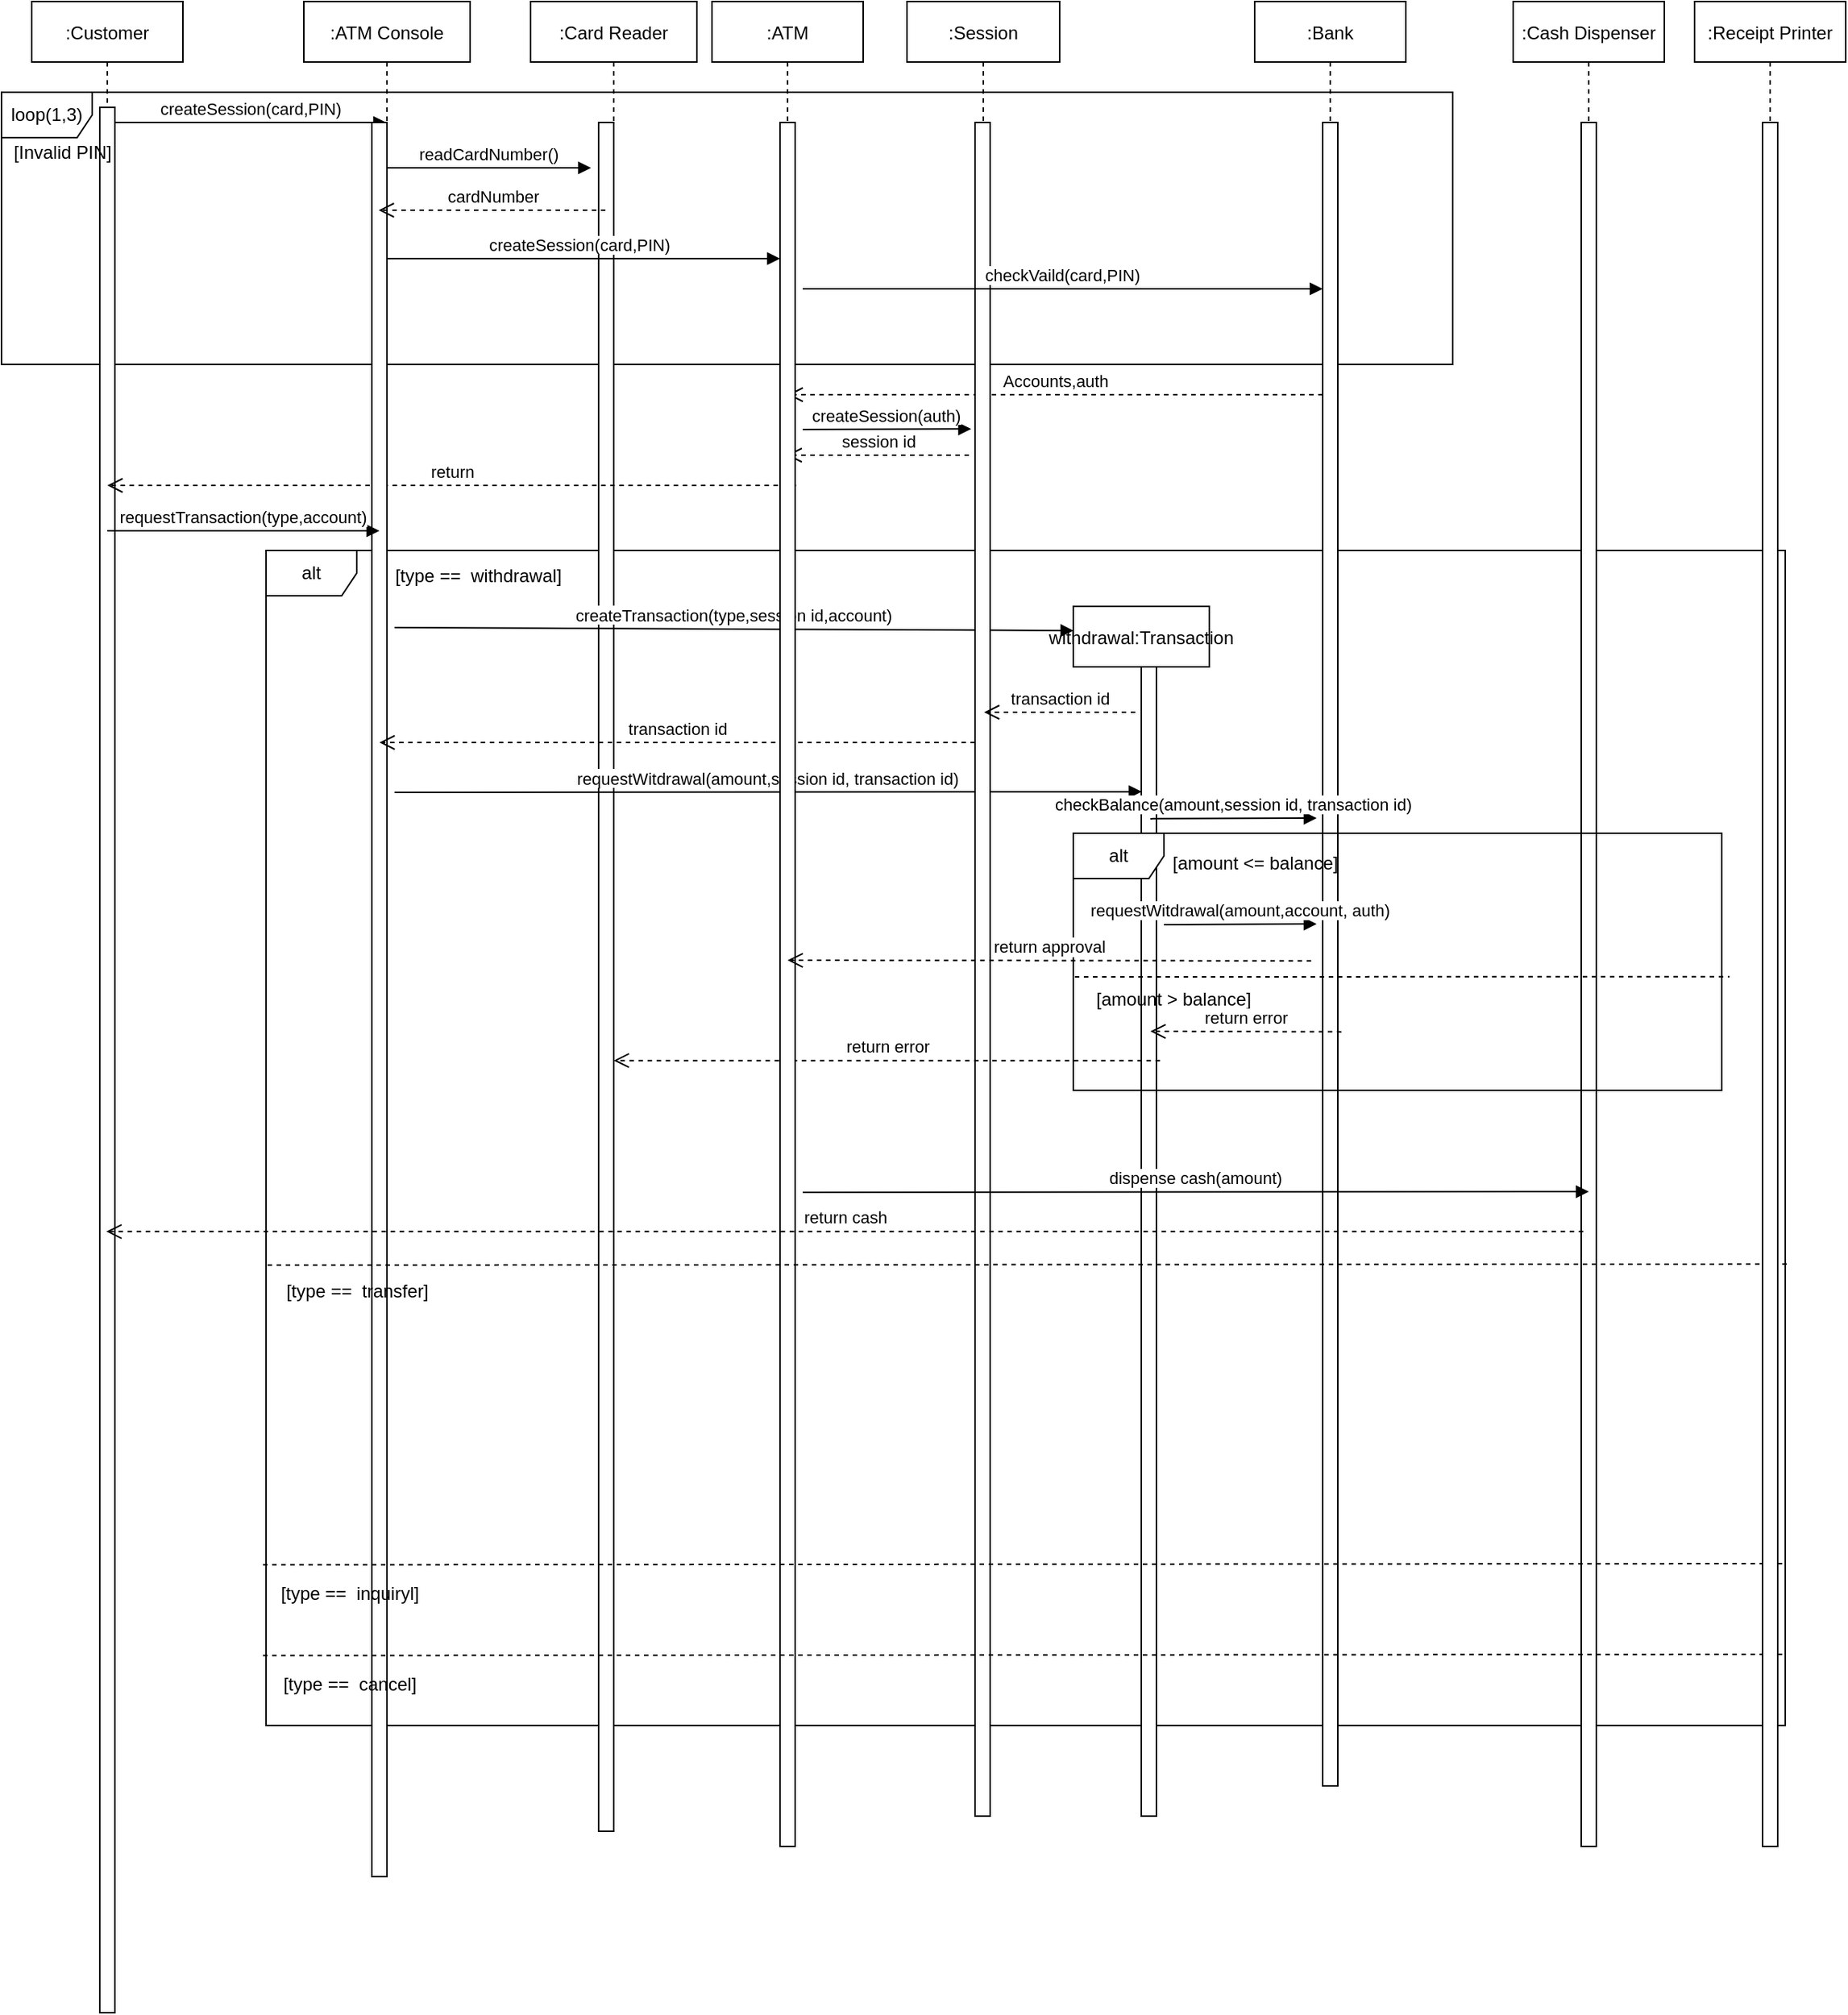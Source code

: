 <mxfile version="16.2.1" type="github">
  <diagram id="kgpKYQtTHZ0yAKxKKP6v" name="Page-1">
    <mxGraphModel dx="1824" dy="982" grid="1" gridSize="10" guides="1" tooltips="1" connect="1" arrows="1" fold="1" page="1" pageScale="1" pageWidth="850" pageHeight="1100" math="0" shadow="0">
      <root>
        <mxCell id="0" />
        <mxCell id="1" parent="0" />
        <mxCell id="FQo9Qr92jJREoeUoj_u--41" value="alt" style="shape=umlFrame;whiteSpace=wrap;html=1;" vertex="1" parent="1">
          <mxGeometry x="185" y="603" width="1005" height="777" as="geometry" />
        </mxCell>
        <mxCell id="FQo9Qr92jJREoeUoj_u--32" value="loop(1,3)" style="shape=umlFrame;whiteSpace=wrap;html=1;" vertex="1" parent="1">
          <mxGeometry x="10" y="300" width="960" height="180" as="geometry" />
        </mxCell>
        <mxCell id="3nuBFxr9cyL0pnOWT2aG-1" value=":Customer" style="shape=umlLifeline;perimeter=lifelinePerimeter;container=1;collapsible=0;recursiveResize=0;rounded=0;shadow=0;strokeWidth=1;" parent="1" vertex="1">
          <mxGeometry x="30" y="240" width="100" height="1330" as="geometry" />
        </mxCell>
        <mxCell id="3nuBFxr9cyL0pnOWT2aG-2" value="" style="points=[];perimeter=orthogonalPerimeter;rounded=0;shadow=0;strokeWidth=1;" parent="3nuBFxr9cyL0pnOWT2aG-1" vertex="1">
          <mxGeometry x="45" y="70" width="10" height="1260" as="geometry" />
        </mxCell>
        <mxCell id="3nuBFxr9cyL0pnOWT2aG-5" value=":Card Reader" style="shape=umlLifeline;perimeter=lifelinePerimeter;container=1;collapsible=0;recursiveResize=0;rounded=0;shadow=0;strokeWidth=1;" parent="1" vertex="1">
          <mxGeometry x="360" y="240" width="110" height="1210" as="geometry" />
        </mxCell>
        <mxCell id="3nuBFxr9cyL0pnOWT2aG-6" value="" style="points=[];perimeter=orthogonalPerimeter;rounded=0;shadow=0;strokeWidth=1;" parent="3nuBFxr9cyL0pnOWT2aG-5" vertex="1">
          <mxGeometry x="45" y="80" width="10" height="1130" as="geometry" />
        </mxCell>
        <mxCell id="FQo9Qr92jJREoeUoj_u--14" value="readCardNumber()" style="verticalAlign=bottom;endArrow=block;shadow=0;strokeWidth=1;" edge="1" parent="3nuBFxr9cyL0pnOWT2aG-5">
          <mxGeometry relative="1" as="geometry">
            <mxPoint x="-95" y="110" as="sourcePoint" />
            <mxPoint x="40" y="110" as="targetPoint" />
            <Array as="points">
              <mxPoint x="20" y="110" />
            </Array>
          </mxGeometry>
        </mxCell>
        <mxCell id="FQo9Qr92jJREoeUoj_u--34" value="createSession(card,PIN)" style="verticalAlign=bottom;endArrow=block;shadow=0;strokeWidth=1;" edge="1" parent="3nuBFxr9cyL0pnOWT2aG-5" target="FQo9Qr92jJREoeUoj_u--19">
          <mxGeometry relative="1" as="geometry">
            <mxPoint x="-100" y="170" as="sourcePoint" />
            <mxPoint x="79.5" y="170" as="targetPoint" />
            <Array as="points">
              <mxPoint x="15" y="170" />
            </Array>
          </mxGeometry>
        </mxCell>
        <mxCell id="FQo9Qr92jJREoeUoj_u--38" value="return" style="html=1;verticalAlign=bottom;endArrow=open;dashed=1;endSize=8;rounded=0;" edge="1" parent="3nuBFxr9cyL0pnOWT2aG-5" target="3nuBFxr9cyL0pnOWT2aG-1">
          <mxGeometry relative="1" as="geometry">
            <mxPoint x="175.68" y="320" as="sourcePoint" />
            <mxPoint x="55.004" y="320" as="targetPoint" />
          </mxGeometry>
        </mxCell>
        <mxCell id="FQo9Qr92jJREoeUoj_u--46" value="[type ==&amp;nbsp; withdrawal]" style="text;html=1;align=center;verticalAlign=middle;resizable=0;points=[];autosize=1;strokeColor=none;fillColor=none;" vertex="1" parent="3nuBFxr9cyL0pnOWT2aG-5">
          <mxGeometry x="-100" y="370" width="130" height="20" as="geometry" />
        </mxCell>
        <mxCell id="3nuBFxr9cyL0pnOWT2aG-8" value="createSession(card,PIN)" style="verticalAlign=bottom;endArrow=block;shadow=0;strokeWidth=1;" parent="1" source="3nuBFxr9cyL0pnOWT2aG-2" target="FQo9Qr92jJREoeUoj_u--5" edge="1">
          <mxGeometry relative="1" as="geometry">
            <mxPoint x="185" y="320" as="sourcePoint" />
            <Array as="points">
              <mxPoint x="200" y="320" />
            </Array>
          </mxGeometry>
        </mxCell>
        <mxCell id="FQo9Qr92jJREoeUoj_u--1" value=":Cash Dispenser" style="shape=umlLifeline;perimeter=lifelinePerimeter;container=1;collapsible=0;recursiveResize=0;rounded=0;shadow=0;strokeWidth=1;" vertex="1" parent="1">
          <mxGeometry x="1010" y="240" width="100" height="1220" as="geometry" />
        </mxCell>
        <mxCell id="FQo9Qr92jJREoeUoj_u--2" value="" style="points=[];perimeter=orthogonalPerimeter;rounded=0;shadow=0;strokeWidth=1;" vertex="1" parent="FQo9Qr92jJREoeUoj_u--1">
          <mxGeometry x="45" y="80" width="10" height="1140" as="geometry" />
        </mxCell>
        <mxCell id="FQo9Qr92jJREoeUoj_u--3" value=":Bank" style="shape=umlLifeline;perimeter=lifelinePerimeter;container=1;collapsible=0;recursiveResize=0;rounded=0;shadow=0;strokeWidth=1;" vertex="1" parent="1">
          <mxGeometry x="839" y="240" width="100" height="1180" as="geometry" />
        </mxCell>
        <mxCell id="FQo9Qr92jJREoeUoj_u--4" value="" style="points=[];perimeter=orthogonalPerimeter;rounded=0;shadow=0;strokeWidth=1;" vertex="1" parent="FQo9Qr92jJREoeUoj_u--3">
          <mxGeometry x="45" y="80" width="10" height="1100" as="geometry" />
        </mxCell>
        <mxCell id="FQo9Qr92jJREoeUoj_u--31" value="Accounts,auth" style="html=1;verticalAlign=bottom;endArrow=open;dashed=1;endSize=8;rounded=0;" edge="1" parent="FQo9Qr92jJREoeUoj_u--3" target="FQo9Qr92jJREoeUoj_u--18">
          <mxGeometry relative="1" as="geometry">
            <mxPoint x="45" y="260" as="sourcePoint" />
            <mxPoint x="-105" y="260" as="targetPoint" />
          </mxGeometry>
        </mxCell>
        <mxCell id="FQo9Qr92jJREoeUoj_u--5" value=":ATM Console" style="shape=umlLifeline;perimeter=lifelinePerimeter;container=1;collapsible=0;recursiveResize=0;rounded=0;shadow=0;strokeWidth=1;" vertex="1" parent="1">
          <mxGeometry x="210" y="240" width="110" height="1240" as="geometry" />
        </mxCell>
        <mxCell id="FQo9Qr92jJREoeUoj_u--6" value="" style="points=[];perimeter=orthogonalPerimeter;rounded=0;shadow=0;strokeWidth=1;" vertex="1" parent="FQo9Qr92jJREoeUoj_u--5">
          <mxGeometry x="45" y="80" width="10" height="1160" as="geometry" />
        </mxCell>
        <mxCell id="FQo9Qr92jJREoeUoj_u--48" value="createTransaction(type,session id,account)" style="verticalAlign=bottom;endArrow=block;shadow=0;strokeWidth=1;entryX=0.001;entryY=0.02;entryDx=0;entryDy=0;entryPerimeter=0;" edge="1" parent="FQo9Qr92jJREoeUoj_u--5" target="FQo9Qr92jJREoeUoj_u--8">
          <mxGeometry relative="1" as="geometry">
            <mxPoint x="60" y="414" as="sourcePoint" />
            <mxPoint x="230" y="414.41" as="targetPoint" />
            <Array as="points">
              <mxPoint x="165" y="414.41" />
            </Array>
          </mxGeometry>
        </mxCell>
        <mxCell id="FQo9Qr92jJREoeUoj_u--53" value="requestWitdrawal(amount,session id, transaction id)" style="verticalAlign=bottom;endArrow=block;shadow=0;strokeWidth=1;entryX=0.503;entryY=0.658;entryDx=0;entryDy=0;entryPerimeter=0;" edge="1" parent="FQo9Qr92jJREoeUoj_u--5">
          <mxGeometry relative="1" as="geometry">
            <mxPoint x="60" y="523" as="sourcePoint" />
            <mxPoint x="554.27" y="522.56" as="targetPoint" />
            <Array as="points" />
          </mxGeometry>
        </mxCell>
        <mxCell id="FQo9Qr92jJREoeUoj_u--68" value="[type ==&amp;nbsp; transfer]" style="text;html=1;align=center;verticalAlign=middle;resizable=0;points=[];autosize=1;strokeColor=none;fillColor=none;" vertex="1" parent="FQo9Qr92jJREoeUoj_u--5">
          <mxGeometry x="-20" y="843" width="110" height="20" as="geometry" />
        </mxCell>
        <mxCell id="FQo9Qr92jJREoeUoj_u--72" value="[type ==&amp;nbsp; cancel]" style="text;html=1;align=center;verticalAlign=middle;resizable=0;points=[];autosize=1;strokeColor=none;fillColor=none;" vertex="1" parent="FQo9Qr92jJREoeUoj_u--5">
          <mxGeometry x="-20" y="1103" width="100" height="20" as="geometry" />
        </mxCell>
        <mxCell id="FQo9Qr92jJREoeUoj_u--8" value="withdrawal:Transaction" style="shape=umlLifeline;perimeter=lifelinePerimeter;container=1;collapsible=0;recursiveResize=0;rounded=0;shadow=0;strokeWidth=1;" vertex="1" parent="1">
          <mxGeometry x="719" y="640" width="90" height="800" as="geometry" />
        </mxCell>
        <mxCell id="FQo9Qr92jJREoeUoj_u--9" value="" style="points=[];perimeter=orthogonalPerimeter;rounded=0;shadow=0;strokeWidth=1;" vertex="1" parent="FQo9Qr92jJREoeUoj_u--8">
          <mxGeometry x="45" y="40" width="10" height="760" as="geometry" />
        </mxCell>
        <mxCell id="FQo9Qr92jJREoeUoj_u--10" value=":Session" style="shape=umlLifeline;perimeter=lifelinePerimeter;container=1;collapsible=0;recursiveResize=0;rounded=0;shadow=0;strokeWidth=1;" vertex="1" parent="1">
          <mxGeometry x="609" y="240" width="101" height="1200" as="geometry" />
        </mxCell>
        <mxCell id="FQo9Qr92jJREoeUoj_u--11" value="" style="points=[];perimeter=orthogonalPerimeter;rounded=0;shadow=0;strokeWidth=1;" vertex="1" parent="FQo9Qr92jJREoeUoj_u--10">
          <mxGeometry x="45" y="80" width="10" height="1120" as="geometry" />
        </mxCell>
        <mxCell id="FQo9Qr92jJREoeUoj_u--37" value="session id" style="html=1;verticalAlign=bottom;endArrow=open;dashed=1;endSize=8;rounded=0;" edge="1" parent="FQo9Qr92jJREoeUoj_u--10">
          <mxGeometry relative="1" as="geometry">
            <mxPoint x="41" y="300" as="sourcePoint" />
            <mxPoint x="-79.676" y="300" as="targetPoint" />
          </mxGeometry>
        </mxCell>
        <mxCell id="FQo9Qr92jJREoeUoj_u--51" value="transaction id" style="html=1;verticalAlign=bottom;endArrow=open;dashed=1;endSize=8;rounded=0;" edge="1" parent="FQo9Qr92jJREoeUoj_u--10">
          <mxGeometry relative="1" as="geometry">
            <mxPoint x="45" y="490" as="sourcePoint" />
            <mxPoint x="-349" y="490" as="targetPoint" />
          </mxGeometry>
        </mxCell>
        <mxCell id="FQo9Qr92jJREoeUoj_u--67" value="return error" style="html=1;verticalAlign=bottom;endArrow=open;dashed=1;endSize=8;rounded=0;" edge="1" parent="FQo9Qr92jJREoeUoj_u--10" target="3nuBFxr9cyL0pnOWT2aG-5">
          <mxGeometry relative="1" as="geometry">
            <mxPoint x="167.36" y="700.32" as="sourcePoint" />
            <mxPoint x="41" y="700" as="targetPoint" />
          </mxGeometry>
        </mxCell>
        <mxCell id="FQo9Qr92jJREoeUoj_u--15" value="cardNumber" style="html=1;verticalAlign=bottom;endArrow=open;dashed=1;endSize=8;rounded=0;" edge="1" parent="1">
          <mxGeometry relative="1" as="geometry">
            <mxPoint x="409.5" y="378" as="sourcePoint" />
            <mxPoint x="259.5" y="378" as="targetPoint" />
          </mxGeometry>
        </mxCell>
        <mxCell id="FQo9Qr92jJREoeUoj_u--18" value=":ATM" style="shape=umlLifeline;perimeter=lifelinePerimeter;container=1;collapsible=0;recursiveResize=0;rounded=0;shadow=0;strokeWidth=1;" vertex="1" parent="1">
          <mxGeometry x="480" y="240" width="100" height="1220" as="geometry" />
        </mxCell>
        <mxCell id="FQo9Qr92jJREoeUoj_u--19" value="" style="points=[];perimeter=orthogonalPerimeter;rounded=0;shadow=0;strokeWidth=1;" vertex="1" parent="FQo9Qr92jJREoeUoj_u--18">
          <mxGeometry x="45" y="80" width="10" height="1140" as="geometry" />
        </mxCell>
        <mxCell id="FQo9Qr92jJREoeUoj_u--71" value="" style="endArrow=none;dashed=1;html=1;rounded=0;entryX=1.003;entryY=0.552;entryDx=0;entryDy=0;entryPerimeter=0;exitX=0.001;exitY=0.553;exitDx=0;exitDy=0;exitPerimeter=0;" edge="1" parent="FQo9Qr92jJREoeUoj_u--18">
          <mxGeometry width="50" height="50" relative="1" as="geometry">
            <mxPoint x="-297.015" y="1093.781" as="sourcePoint" />
            <mxPoint x="709.995" y="1093.004" as="targetPoint" />
          </mxGeometry>
        </mxCell>
        <mxCell id="FQo9Qr92jJREoeUoj_u--33" value="[Invalid PIN]" style="text;html=1;align=center;verticalAlign=middle;resizable=0;points=[];autosize=1;strokeColor=none;fillColor=none;" vertex="1" parent="1">
          <mxGeometry x="10" y="330" width="80" height="20" as="geometry" />
        </mxCell>
        <mxCell id="FQo9Qr92jJREoeUoj_u--30" value="checkVaild(card,PIN)" style="verticalAlign=bottom;endArrow=block;shadow=0;strokeWidth=1;" edge="1" parent="1" target="FQo9Qr92jJREoeUoj_u--4">
          <mxGeometry relative="1" as="geometry">
            <mxPoint x="540" y="430" as="sourcePoint" />
            <mxPoint x="759.5" y="430" as="targetPoint" />
            <Array as="points">
              <mxPoint x="540" y="430" />
              <mxPoint x="600" y="430" />
            </Array>
          </mxGeometry>
        </mxCell>
        <mxCell id="FQo9Qr92jJREoeUoj_u--36" value="createSession(auth)" style="verticalAlign=bottom;endArrow=block;shadow=0;strokeWidth=1;entryX=-0.253;entryY=0.409;entryDx=0;entryDy=0;entryPerimeter=0;" edge="1" parent="1">
          <mxGeometry relative="1" as="geometry">
            <mxPoint x="540" y="523" as="sourcePoint" />
            <mxPoint x="651.47" y="522.66" as="targetPoint" />
            <Array as="points" />
          </mxGeometry>
        </mxCell>
        <mxCell id="FQo9Qr92jJREoeUoj_u--39" value="requestTransaction(type,account)" style="verticalAlign=bottom;endArrow=block;shadow=0;strokeWidth=1;" edge="1" parent="1">
          <mxGeometry relative="1" as="geometry">
            <mxPoint x="80" y="590" as="sourcePoint" />
            <mxPoint x="260" y="590" as="targetPoint" />
            <Array as="points">
              <mxPoint x="195" y="590" />
            </Array>
          </mxGeometry>
        </mxCell>
        <mxCell id="FQo9Qr92jJREoeUoj_u--47" value="" style="endArrow=none;dashed=1;html=1;rounded=0;entryX=1.003;entryY=0.552;entryDx=0;entryDy=0;entryPerimeter=0;exitX=0.001;exitY=0.553;exitDx=0;exitDy=0;exitPerimeter=0;" edge="1" parent="1">
          <mxGeometry width="50" height="50" relative="1" as="geometry">
            <mxPoint x="186.005" y="1075.681" as="sourcePoint" />
            <mxPoint x="1193.015" y="1074.904" as="targetPoint" />
          </mxGeometry>
        </mxCell>
        <mxCell id="FQo9Qr92jJREoeUoj_u--50" value="transaction id" style="html=1;verticalAlign=bottom;endArrow=open;dashed=1;endSize=8;rounded=0;" edge="1" parent="1">
          <mxGeometry relative="1" as="geometry">
            <mxPoint x="760" y="710" as="sourcePoint" />
            <mxPoint x="660" y="710" as="targetPoint" />
          </mxGeometry>
        </mxCell>
        <mxCell id="FQo9Qr92jJREoeUoj_u--55" value="checkBalance(amount,session id, transaction id)" style="verticalAlign=bottom;endArrow=block;shadow=0;strokeWidth=1;" edge="1" parent="1">
          <mxGeometry relative="1" as="geometry">
            <mxPoint x="770" y="780.44" as="sourcePoint" />
            <mxPoint x="880" y="780" as="targetPoint" />
            <Array as="points" />
          </mxGeometry>
        </mxCell>
        <mxCell id="FQo9Qr92jJREoeUoj_u--56" value="alt" style="shape=umlFrame;whiteSpace=wrap;html=1;" vertex="1" parent="1">
          <mxGeometry x="719" y="790" width="429" height="170" as="geometry" />
        </mxCell>
        <mxCell id="FQo9Qr92jJREoeUoj_u--57" value="[amount &amp;lt;= balance]" style="text;html=1;align=center;verticalAlign=middle;resizable=0;points=[];autosize=1;strokeColor=none;fillColor=none;" vertex="1" parent="1">
          <mxGeometry x="774" y="800" width="130" height="20" as="geometry" />
        </mxCell>
        <mxCell id="FQo9Qr92jJREoeUoj_u--60" value="requestWitdrawal(amount,account, auth)" style="verticalAlign=bottom;endArrow=block;shadow=0;strokeWidth=1;" edge="1" parent="1">
          <mxGeometry relative="1" as="geometry">
            <mxPoint x="779" y="850.44" as="sourcePoint" />
            <mxPoint x="880" y="850" as="targetPoint" />
            <Array as="points" />
          </mxGeometry>
        </mxCell>
        <mxCell id="FQo9Qr92jJREoeUoj_u--61" value="return approval" style="html=1;verticalAlign=bottom;endArrow=open;dashed=1;endSize=8;rounded=0;" edge="1" parent="1">
          <mxGeometry relative="1" as="geometry">
            <mxPoint x="876.36" y="874.41" as="sourcePoint" />
            <mxPoint x="530" y="874" as="targetPoint" />
          </mxGeometry>
        </mxCell>
        <mxCell id="FQo9Qr92jJREoeUoj_u--62" value="dispense cash(amount)" style="verticalAlign=bottom;endArrow=block;shadow=0;strokeWidth=1;entryX=0.795;entryY=0.706;entryDx=0;entryDy=0;entryPerimeter=0;" edge="1" parent="1">
          <mxGeometry relative="1" as="geometry">
            <mxPoint x="540.0" y="1027.44" as="sourcePoint" />
            <mxPoint x="1060.055" y="1027.02" as="targetPoint" />
            <Array as="points" />
          </mxGeometry>
        </mxCell>
        <mxCell id="FQo9Qr92jJREoeUoj_u--63" value="return cash" style="html=1;verticalAlign=bottom;endArrow=open;dashed=1;endSize=8;rounded=0;" edge="1" parent="1">
          <mxGeometry relative="1" as="geometry">
            <mxPoint x="1056.36" y="1053.41" as="sourcePoint" />
            <mxPoint x="79.324" y="1053.41" as="targetPoint" />
          </mxGeometry>
        </mxCell>
        <mxCell id="FQo9Qr92jJREoeUoj_u--64" value="" style="endArrow=none;dashed=1;html=1;rounded=0;entryX=1.012;entryY=0.558;entryDx=0;entryDy=0;entryPerimeter=0;" edge="1" parent="1" target="FQo9Qr92jJREoeUoj_u--56">
          <mxGeometry width="50" height="50" relative="1" as="geometry">
            <mxPoint x="720" y="885" as="sourcePoint" />
            <mxPoint x="1523.5" y="920" as="targetPoint" />
          </mxGeometry>
        </mxCell>
        <mxCell id="FQo9Qr92jJREoeUoj_u--65" value="[amount &amp;gt; balance]" style="text;html=1;align=center;verticalAlign=middle;resizable=0;points=[];autosize=1;strokeColor=none;fillColor=none;" vertex="1" parent="1">
          <mxGeometry x="725" y="890" width="120" height="20" as="geometry" />
        </mxCell>
        <mxCell id="FQo9Qr92jJREoeUoj_u--66" value="return error" style="html=1;verticalAlign=bottom;endArrow=open;dashed=1;endSize=8;rounded=0;" edge="1" parent="1">
          <mxGeometry relative="1" as="geometry">
            <mxPoint x="896.36" y="921.32" as="sourcePoint" />
            <mxPoint x="770" y="921" as="targetPoint" />
          </mxGeometry>
        </mxCell>
        <mxCell id="FQo9Qr92jJREoeUoj_u--69" value="" style="endArrow=none;dashed=1;html=1;rounded=0;entryX=1.003;entryY=0.552;entryDx=0;entryDy=0;entryPerimeter=0;exitX=0.001;exitY=0.553;exitDx=0;exitDy=0;exitPerimeter=0;" edge="1" parent="1">
          <mxGeometry width="50" height="50" relative="1" as="geometry">
            <mxPoint x="182.985" y="1273.781" as="sourcePoint" />
            <mxPoint x="1189.995" y="1273.004" as="targetPoint" />
          </mxGeometry>
        </mxCell>
        <mxCell id="FQo9Qr92jJREoeUoj_u--70" value="[type ==&amp;nbsp; inquiryl]" style="text;html=1;align=center;verticalAlign=middle;resizable=0;points=[];autosize=1;strokeColor=none;fillColor=none;" vertex="1" parent="1">
          <mxGeometry x="185" y="1283" width="110" height="20" as="geometry" />
        </mxCell>
        <mxCell id="FQo9Qr92jJREoeUoj_u--73" value=":Receipt Printer" style="shape=umlLifeline;perimeter=lifelinePerimeter;container=1;collapsible=0;recursiveResize=0;rounded=0;shadow=0;strokeWidth=1;" vertex="1" parent="1">
          <mxGeometry x="1130" y="240" width="100" height="1220" as="geometry" />
        </mxCell>
        <mxCell id="FQo9Qr92jJREoeUoj_u--74" value="" style="points=[];perimeter=orthogonalPerimeter;rounded=0;shadow=0;strokeWidth=1;" vertex="1" parent="FQo9Qr92jJREoeUoj_u--73">
          <mxGeometry x="45" y="80" width="10" height="1140" as="geometry" />
        </mxCell>
      </root>
    </mxGraphModel>
  </diagram>
</mxfile>
